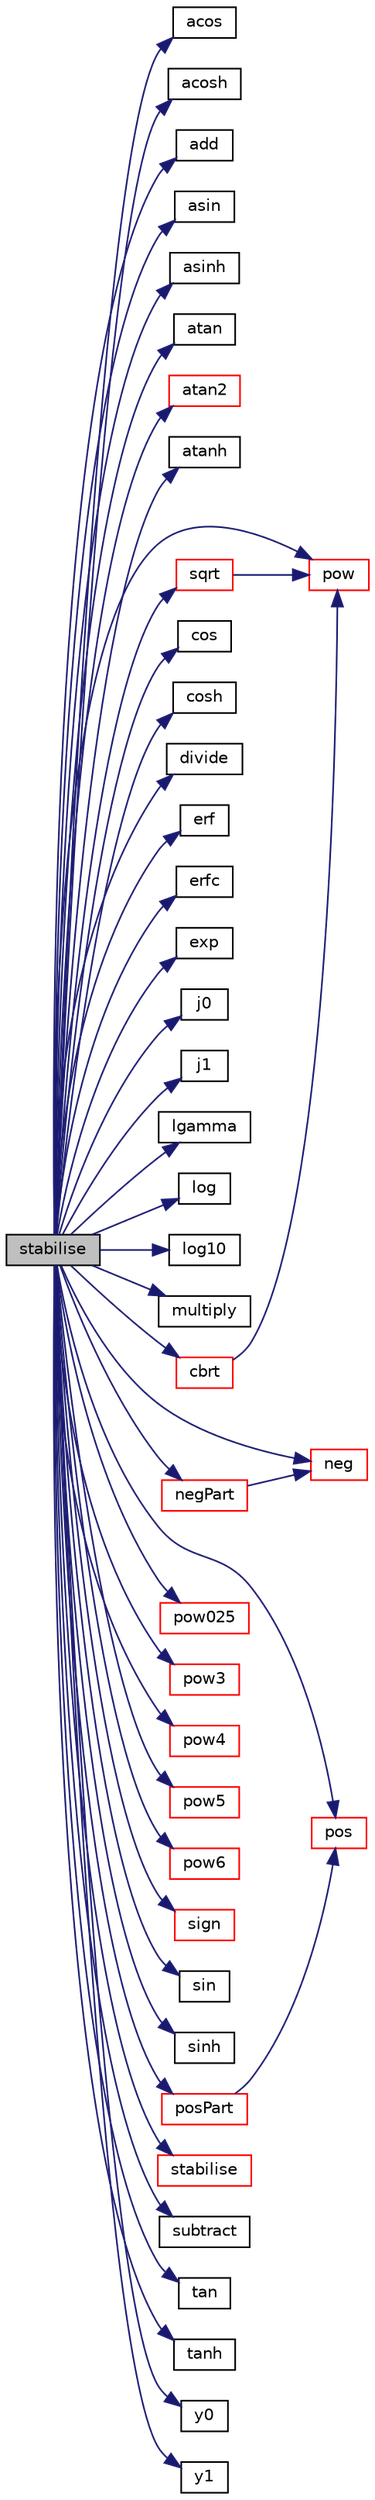 digraph "stabilise"
{
  bgcolor="transparent";
  edge [fontname="Helvetica",fontsize="10",labelfontname="Helvetica",labelfontsize="10"];
  node [fontname="Helvetica",fontsize="10",shape=record];
  rankdir="LR";
  Node1 [label="stabilise",height=0.2,width=0.4,color="black", fillcolor="grey75", style="filled", fontcolor="black"];
  Node1 -> Node2 [color="midnightblue",fontsize="10",style="solid",fontname="Helvetica"];
  Node2 [label="acos",height=0.2,width=0.4,color="black",URL="$a10758.html#af1788b4e662ef398105742fd8bc861fc"];
  Node1 -> Node3 [color="midnightblue",fontsize="10",style="solid",fontname="Helvetica"];
  Node3 [label="acosh",height=0.2,width=0.4,color="black",URL="$a10758.html#a7ee7684456285ef2d4ad2bfc1acc70eb"];
  Node1 -> Node4 [color="midnightblue",fontsize="10",style="solid",fontname="Helvetica"];
  Node4 [label="add",height=0.2,width=0.4,color="black",URL="$a10758.html#a8d90b63d17d5d750735638b24d06454c"];
  Node1 -> Node5 [color="midnightblue",fontsize="10",style="solid",fontname="Helvetica"];
  Node5 [label="asin",height=0.2,width=0.4,color="black",URL="$a10758.html#a0f833aaca51130190a5001a7e5392f8a"];
  Node1 -> Node6 [color="midnightblue",fontsize="10",style="solid",fontname="Helvetica"];
  Node6 [label="asinh",height=0.2,width=0.4,color="black",URL="$a10758.html#afc919e4571e2718bd0928d9fe9fe05d9"];
  Node1 -> Node7 [color="midnightblue",fontsize="10",style="solid",fontname="Helvetica"];
  Node7 [label="atan",height=0.2,width=0.4,color="black",URL="$a10758.html#ad6eae891a1f3036557375a5820d2aedd"];
  Node1 -> Node8 [color="midnightblue",fontsize="10",style="solid",fontname="Helvetica"];
  Node8 [label="atan2",height=0.2,width=0.4,color="red",URL="$a10758.html#a7c3244436f5bb68e49184c00b86ccc8d"];
  Node1 -> Node9 [color="midnightblue",fontsize="10",style="solid",fontname="Helvetica"];
  Node9 [label="atanh",height=0.2,width=0.4,color="black",URL="$a10758.html#ab0b04d3c17f60b6d0e1b94965732788a"];
  Node1 -> Node10 [color="midnightblue",fontsize="10",style="solid",fontname="Helvetica"];
  Node10 [label="cbrt",height=0.2,width=0.4,color="red",URL="$a10758.html#aca0b7feea326c0e1e9e04078a319d019"];
  Node10 -> Node11 [color="midnightblue",fontsize="10",style="solid",fontname="Helvetica"];
  Node11 [label="pow",height=0.2,width=0.4,color="red",URL="$a10758.html#a7500c8e9d27a442adc75e287de074c7c"];
  Node1 -> Node12 [color="midnightblue",fontsize="10",style="solid",fontname="Helvetica"];
  Node12 [label="cos",height=0.2,width=0.4,color="black",URL="$a10758.html#aebb41a148f7cf44b63e12f69e487e49f"];
  Node1 -> Node13 [color="midnightblue",fontsize="10",style="solid",fontname="Helvetica"];
  Node13 [label="cosh",height=0.2,width=0.4,color="black",URL="$a10758.html#a3932d96c91c4cd6e04cf952338e7b5db"];
  Node1 -> Node14 [color="midnightblue",fontsize="10",style="solid",fontname="Helvetica"];
  Node14 [label="divide",height=0.2,width=0.4,color="black",URL="$a10758.html#a74ffc83cf5b72fd4952167784f603ffe"];
  Node1 -> Node15 [color="midnightblue",fontsize="10",style="solid",fontname="Helvetica"];
  Node15 [label="erf",height=0.2,width=0.4,color="black",URL="$a10758.html#a4ca8212bed8b44f128676f95c4d62bf3"];
  Node1 -> Node16 [color="midnightblue",fontsize="10",style="solid",fontname="Helvetica"];
  Node16 [label="erfc",height=0.2,width=0.4,color="black",URL="$a10758.html#a0bf32f01fb2ed3b691fdcd0bd8b182df"];
  Node1 -> Node17 [color="midnightblue",fontsize="10",style="solid",fontname="Helvetica"];
  Node17 [label="exp",height=0.2,width=0.4,color="black",URL="$a10758.html#a12bca6c677fcf0977532179c3cb9bb89"];
  Node1 -> Node18 [color="midnightblue",fontsize="10",style="solid",fontname="Helvetica"];
  Node18 [label="j0",height=0.2,width=0.4,color="black",URL="$a10758.html#af49d6e159102d039821a05477b87e44e"];
  Node1 -> Node19 [color="midnightblue",fontsize="10",style="solid",fontname="Helvetica"];
  Node19 [label="j1",height=0.2,width=0.4,color="black",URL="$a10758.html#a2c78c31adb3b8f2a95560d188aecdbec"];
  Node1 -> Node20 [color="midnightblue",fontsize="10",style="solid",fontname="Helvetica"];
  Node20 [label="lgamma",height=0.2,width=0.4,color="black",URL="$a10758.html#a26ec6e5e1885acc36bdb70464a4d694e"];
  Node1 -> Node21 [color="midnightblue",fontsize="10",style="solid",fontname="Helvetica"];
  Node21 [label="log",height=0.2,width=0.4,color="black",URL="$a10758.html#a6e89590da9859ad497977e08f110d4b5"];
  Node1 -> Node22 [color="midnightblue",fontsize="10",style="solid",fontname="Helvetica"];
  Node22 [label="log10",height=0.2,width=0.4,color="black",URL="$a10758.html#a58a2d0da0179f2ae967ab96f82818a3b"];
  Node1 -> Node23 [color="midnightblue",fontsize="10",style="solid",fontname="Helvetica"];
  Node23 [label="multiply",height=0.2,width=0.4,color="black",URL="$a10758.html#ae81fb61e7069664388dff10a96a30486"];
  Node1 -> Node24 [color="midnightblue",fontsize="10",style="solid",fontname="Helvetica"];
  Node24 [label="neg",height=0.2,width=0.4,color="red",URL="$a10758.html#aad5b44612e484eb87fcea79a3d19ee04"];
  Node1 -> Node25 [color="midnightblue",fontsize="10",style="solid",fontname="Helvetica"];
  Node25 [label="negPart",height=0.2,width=0.4,color="red",URL="$a10758.html#a7eb48153d967d618826a27dd19d4a0de"];
  Node25 -> Node24 [color="midnightblue",fontsize="10",style="solid",fontname="Helvetica"];
  Node1 -> Node26 [color="midnightblue",fontsize="10",style="solid",fontname="Helvetica"];
  Node26 [label="pos",height=0.2,width=0.4,color="red",URL="$a10758.html#a09a190b59f3d01b258bca0fa964a6212"];
  Node1 -> Node27 [color="midnightblue",fontsize="10",style="solid",fontname="Helvetica"];
  Node27 [label="posPart",height=0.2,width=0.4,color="red",URL="$a10758.html#aec8f030747cb95b213dcfbfc30a43abb"];
  Node27 -> Node26 [color="midnightblue",fontsize="10",style="solid",fontname="Helvetica"];
  Node1 -> Node11 [color="midnightblue",fontsize="10",style="solid",fontname="Helvetica"];
  Node1 -> Node28 [color="midnightblue",fontsize="10",style="solid",fontname="Helvetica"];
  Node28 [label="pow025",height=0.2,width=0.4,color="red",URL="$a10758.html#af8d7dc24dfce32ee37c1210e616966e1"];
  Node1 -> Node29 [color="midnightblue",fontsize="10",style="solid",fontname="Helvetica"];
  Node29 [label="pow3",height=0.2,width=0.4,color="red",URL="$a10758.html#a2e8f5d970ee4fb466536c3c46bae91fe"];
  Node1 -> Node30 [color="midnightblue",fontsize="10",style="solid",fontname="Helvetica"];
  Node30 [label="pow4",height=0.2,width=0.4,color="red",URL="$a10758.html#aa0ae321d4861170e35fbb938636a4f40"];
  Node1 -> Node31 [color="midnightblue",fontsize="10",style="solid",fontname="Helvetica"];
  Node31 [label="pow5",height=0.2,width=0.4,color="red",URL="$a10758.html#a0b7dcaa096eb70c9f06d6301a7948bfb"];
  Node1 -> Node32 [color="midnightblue",fontsize="10",style="solid",fontname="Helvetica"];
  Node32 [label="pow6",height=0.2,width=0.4,color="red",URL="$a10758.html#a04b4396e0871b6db3334ced48a96b80f"];
  Node1 -> Node33 [color="midnightblue",fontsize="10",style="solid",fontname="Helvetica"];
  Node33 [label="sign",height=0.2,width=0.4,color="red",URL="$a10758.html#a221fd301d6c49c5bd4a6c0f5ccb893b2"];
  Node1 -> Node34 [color="midnightblue",fontsize="10",style="solid",fontname="Helvetica"];
  Node34 [label="sin",height=0.2,width=0.4,color="black",URL="$a10758.html#a4517d680df5510934705011b30dcefa6"];
  Node1 -> Node35 [color="midnightblue",fontsize="10",style="solid",fontname="Helvetica"];
  Node35 [label="sinh",height=0.2,width=0.4,color="black",URL="$a10758.html#a529b9d349b19d5d174fb59f2596f8c43"];
  Node1 -> Node36 [color="midnightblue",fontsize="10",style="solid",fontname="Helvetica"];
  Node36 [label="sqrt",height=0.2,width=0.4,color="red",URL="$a10758.html#a8616bd62eebf2342a80222fecb1bda71"];
  Node36 -> Node11 [color="midnightblue",fontsize="10",style="solid",fontname="Helvetica"];
  Node1 -> Node37 [color="midnightblue",fontsize="10",style="solid",fontname="Helvetica"];
  Node37 [label="stabilise",height=0.2,width=0.4,color="red",URL="$a10758.html#a1f3543a73e4e73c68a5d03e4dba703dd"];
  Node1 -> Node38 [color="midnightblue",fontsize="10",style="solid",fontname="Helvetica"];
  Node38 [label="subtract",height=0.2,width=0.4,color="black",URL="$a10758.html#a3e667d426d1fee1413ad49d3d63fd2c2"];
  Node1 -> Node39 [color="midnightblue",fontsize="10",style="solid",fontname="Helvetica"];
  Node39 [label="tan",height=0.2,width=0.4,color="black",URL="$a10758.html#a18940c864aa0256e0d61061dbfe23243"];
  Node1 -> Node40 [color="midnightblue",fontsize="10",style="solid",fontname="Helvetica"];
  Node40 [label="tanh",height=0.2,width=0.4,color="black",URL="$a10758.html#a495b8b73fde3fbf83457f43628cc4087"];
  Node1 -> Node41 [color="midnightblue",fontsize="10",style="solid",fontname="Helvetica"];
  Node41 [label="y0",height=0.2,width=0.4,color="black",URL="$a10758.html#a30cc5927b23ad62902bfeab8cc64ef1b"];
  Node1 -> Node42 [color="midnightblue",fontsize="10",style="solid",fontname="Helvetica"];
  Node42 [label="y1",height=0.2,width=0.4,color="black",URL="$a10758.html#a7e98eb36b7cdbd7648def4d7b3fbe0a7"];
}
